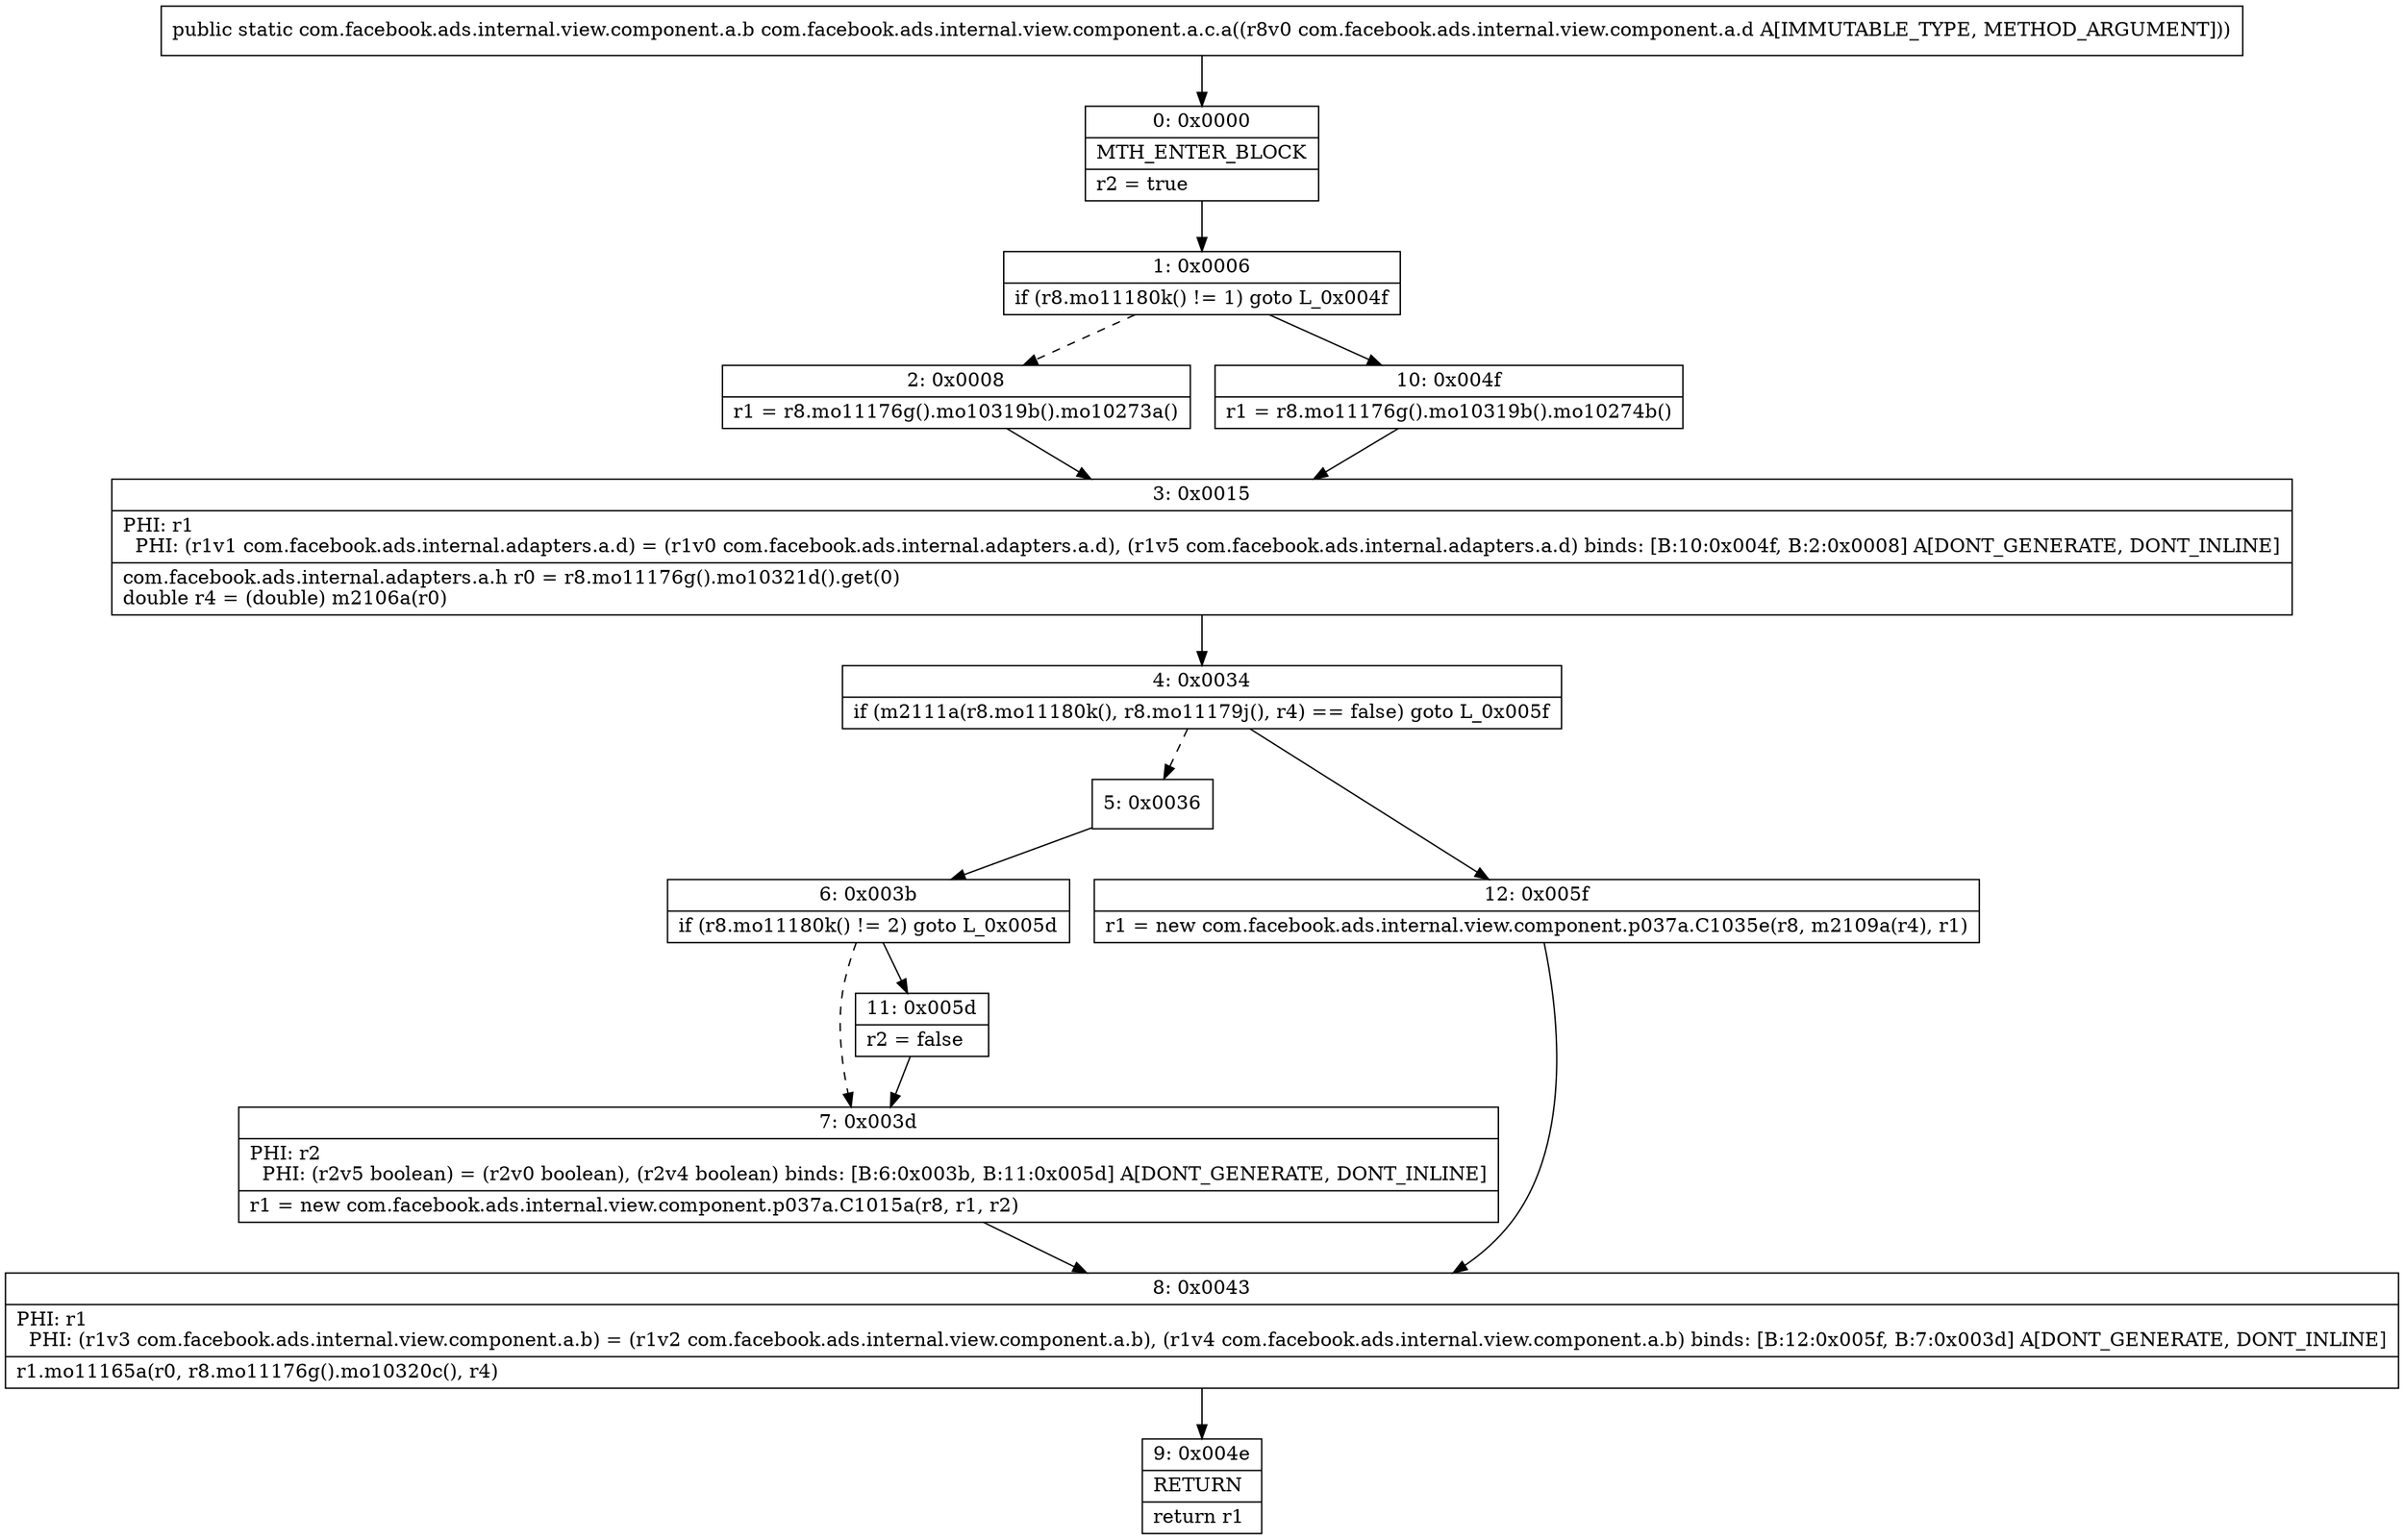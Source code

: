 digraph "CFG forcom.facebook.ads.internal.view.component.a.c.a(Lcom\/facebook\/ads\/internal\/view\/component\/a\/d;)Lcom\/facebook\/ads\/internal\/view\/component\/a\/b;" {
Node_0 [shape=record,label="{0\:\ 0x0000|MTH_ENTER_BLOCK\l|r2 = true\l}"];
Node_1 [shape=record,label="{1\:\ 0x0006|if (r8.mo11180k() != 1) goto L_0x004f\l}"];
Node_2 [shape=record,label="{2\:\ 0x0008|r1 = r8.mo11176g().mo10319b().mo10273a()\l}"];
Node_3 [shape=record,label="{3\:\ 0x0015|PHI: r1 \l  PHI: (r1v1 com.facebook.ads.internal.adapters.a.d) = (r1v0 com.facebook.ads.internal.adapters.a.d), (r1v5 com.facebook.ads.internal.adapters.a.d) binds: [B:10:0x004f, B:2:0x0008] A[DONT_GENERATE, DONT_INLINE]\l|com.facebook.ads.internal.adapters.a.h r0 = r8.mo11176g().mo10321d().get(0)\ldouble r4 = (double) m2106a(r0)\l}"];
Node_4 [shape=record,label="{4\:\ 0x0034|if (m2111a(r8.mo11180k(), r8.mo11179j(), r4) == false) goto L_0x005f\l}"];
Node_5 [shape=record,label="{5\:\ 0x0036}"];
Node_6 [shape=record,label="{6\:\ 0x003b|if (r8.mo11180k() != 2) goto L_0x005d\l}"];
Node_7 [shape=record,label="{7\:\ 0x003d|PHI: r2 \l  PHI: (r2v5 boolean) = (r2v0 boolean), (r2v4 boolean) binds: [B:6:0x003b, B:11:0x005d] A[DONT_GENERATE, DONT_INLINE]\l|r1 = new com.facebook.ads.internal.view.component.p037a.C1015a(r8, r1, r2)\l}"];
Node_8 [shape=record,label="{8\:\ 0x0043|PHI: r1 \l  PHI: (r1v3 com.facebook.ads.internal.view.component.a.b) = (r1v2 com.facebook.ads.internal.view.component.a.b), (r1v4 com.facebook.ads.internal.view.component.a.b) binds: [B:12:0x005f, B:7:0x003d] A[DONT_GENERATE, DONT_INLINE]\l|r1.mo11165a(r0, r8.mo11176g().mo10320c(), r4)\l}"];
Node_9 [shape=record,label="{9\:\ 0x004e|RETURN\l|return r1\l}"];
Node_10 [shape=record,label="{10\:\ 0x004f|r1 = r8.mo11176g().mo10319b().mo10274b()\l}"];
Node_11 [shape=record,label="{11\:\ 0x005d|r2 = false\l}"];
Node_12 [shape=record,label="{12\:\ 0x005f|r1 = new com.facebook.ads.internal.view.component.p037a.C1035e(r8, m2109a(r4), r1)\l}"];
MethodNode[shape=record,label="{public static com.facebook.ads.internal.view.component.a.b com.facebook.ads.internal.view.component.a.c.a((r8v0 com.facebook.ads.internal.view.component.a.d A[IMMUTABLE_TYPE, METHOD_ARGUMENT])) }"];
MethodNode -> Node_0;
Node_0 -> Node_1;
Node_1 -> Node_2[style=dashed];
Node_1 -> Node_10;
Node_2 -> Node_3;
Node_3 -> Node_4;
Node_4 -> Node_5[style=dashed];
Node_4 -> Node_12;
Node_5 -> Node_6;
Node_6 -> Node_7[style=dashed];
Node_6 -> Node_11;
Node_7 -> Node_8;
Node_8 -> Node_9;
Node_10 -> Node_3;
Node_11 -> Node_7;
Node_12 -> Node_8;
}

